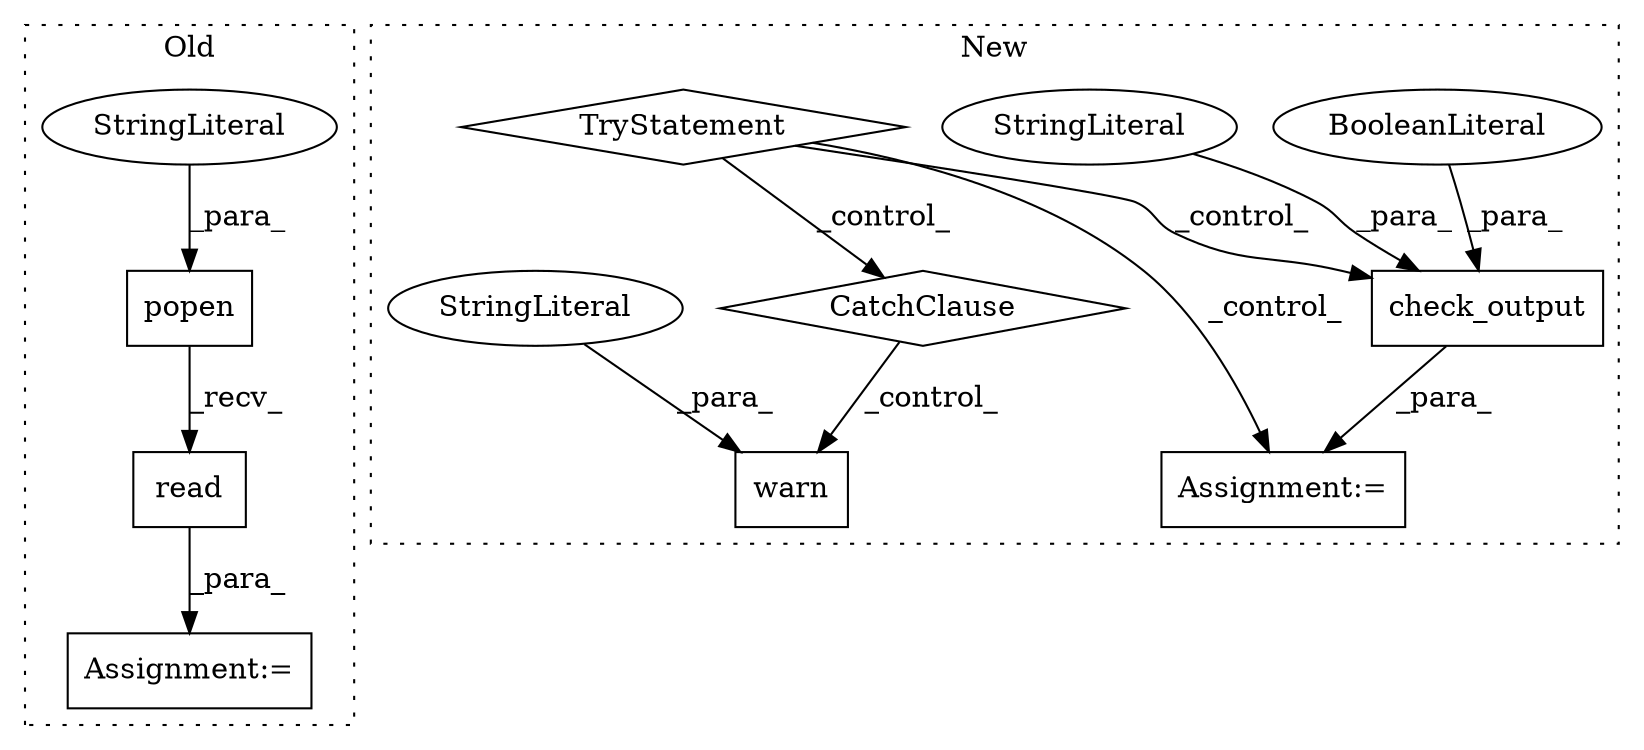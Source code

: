 digraph G {
subgraph cluster0 {
1 [label="popen" a="32" s="1063,1119" l="6,1" shape="box"];
3 [label="read" a="32" s="1121" l="6" shape="box"];
8 [label="StringLiteral" a="45" s="1069" l="50" shape="ellipse"];
12 [label="Assignment:=" a="7" s="1059" l="1" shape="box"];
label = "Old";
style="dotted";
}
subgraph cluster1 {
2 [label="check_output" a="32" s="1207,1275" l="13,1" shape="box"];
4 [label="TryStatement" a="54" s="1174" l="4" shape="diamond"];
5 [label="BooleanLiteral" a="9" s="1271" l="4" shape="ellipse"];
6 [label="CatchClause" a="12" s="1311,1362" l="13,2" shape="diamond"];
7 [label="StringLiteral" a="45" s="1220" l="50" shape="ellipse"];
9 [label="warn" a="32" s="1383,1462" l="5,1" shape="box"];
10 [label="StringLiteral" a="45" s="1388" l="74" shape="ellipse"];
11 [label="Assignment:=" a="7" s="1195" l="1" shape="box"];
label = "New";
style="dotted";
}
1 -> 3 [label="_recv_"];
2 -> 11 [label="_para_"];
3 -> 12 [label="_para_"];
4 -> 6 [label="_control_"];
4 -> 11 [label="_control_"];
4 -> 2 [label="_control_"];
5 -> 2 [label="_para_"];
6 -> 9 [label="_control_"];
7 -> 2 [label="_para_"];
8 -> 1 [label="_para_"];
10 -> 9 [label="_para_"];
}